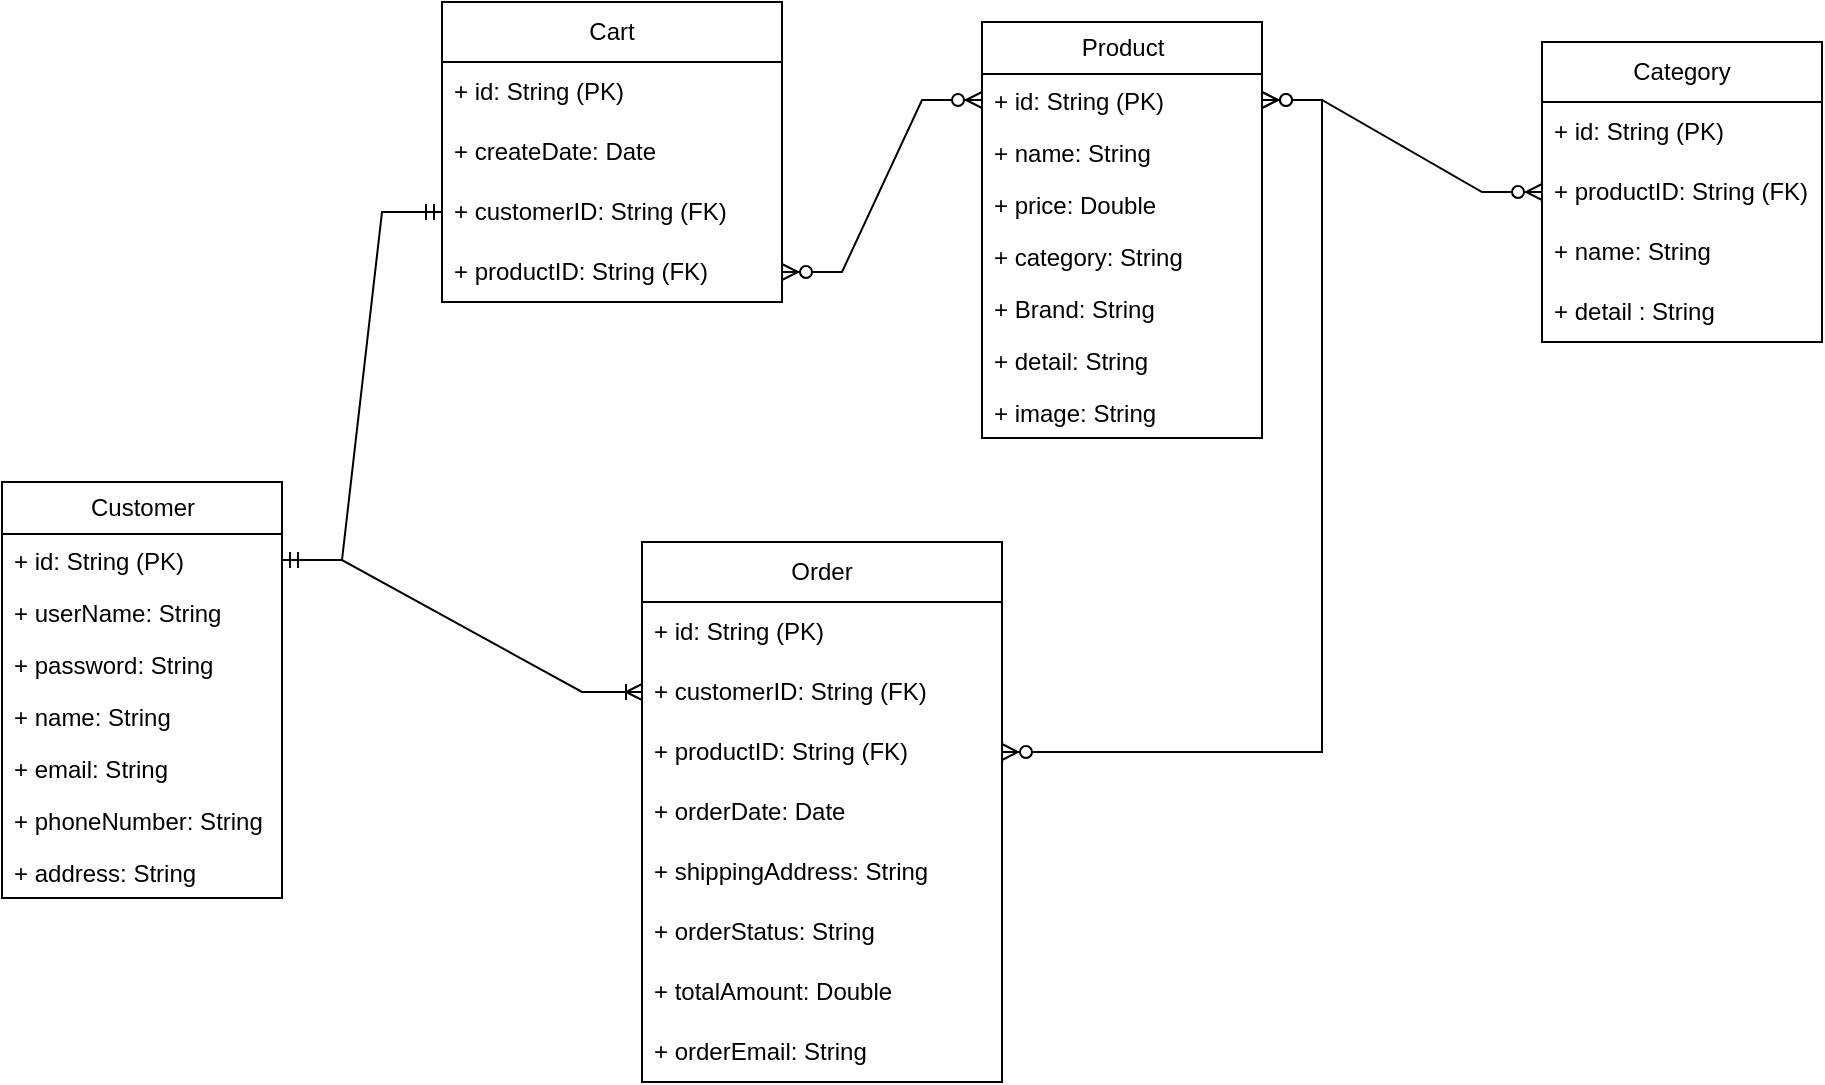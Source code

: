 <mxfile version="24.7.17">
  <diagram name="Trang-1" id="njZZl3vZzI7HbuU0ltzv">
    <mxGraphModel dx="1050" dy="522" grid="1" gridSize="10" guides="1" tooltips="1" connect="1" arrows="1" fold="1" page="1" pageScale="1" pageWidth="827" pageHeight="1169" math="0" shadow="0">
      <root>
        <mxCell id="0" />
        <mxCell id="1" parent="0" />
        <mxCell id="H-eM93KV3evUfod9Bjwc-1" value="Customer" style="swimlane;fontStyle=0;childLayout=stackLayout;horizontal=1;startSize=26;fillColor=none;horizontalStack=0;resizeParent=1;resizeParentMax=0;resizeLast=0;collapsible=1;marginBottom=0;html=1;" parent="1" vertex="1">
          <mxGeometry y="320" width="140" height="208" as="geometry" />
        </mxCell>
        <mxCell id="H-eM93KV3evUfod9Bjwc-2" value="+ id: String (PK)" style="text;strokeColor=none;fillColor=none;align=left;verticalAlign=top;spacingLeft=4;spacingRight=4;overflow=hidden;rotatable=0;points=[[0,0.5],[1,0.5]];portConstraint=eastwest;whiteSpace=wrap;html=1;" parent="H-eM93KV3evUfod9Bjwc-1" vertex="1">
          <mxGeometry y="26" width="140" height="26" as="geometry" />
        </mxCell>
        <mxCell id="H-eM93KV3evUfod9Bjwc-3" value="+ userName: String" style="text;strokeColor=none;fillColor=none;align=left;verticalAlign=top;spacingLeft=4;spacingRight=4;overflow=hidden;rotatable=0;points=[[0,0.5],[1,0.5]];portConstraint=eastwest;whiteSpace=wrap;html=1;" parent="H-eM93KV3evUfod9Bjwc-1" vertex="1">
          <mxGeometry y="52" width="140" height="26" as="geometry" />
        </mxCell>
        <mxCell id="H-eM93KV3evUfod9Bjwc-4" value="+ password: String" style="text;strokeColor=none;fillColor=none;align=left;verticalAlign=top;spacingLeft=4;spacingRight=4;overflow=hidden;rotatable=0;points=[[0,0.5],[1,0.5]];portConstraint=eastwest;whiteSpace=wrap;html=1;" parent="H-eM93KV3evUfod9Bjwc-1" vertex="1">
          <mxGeometry y="78" width="140" height="26" as="geometry" />
        </mxCell>
        <mxCell id="H-eM93KV3evUfod9Bjwc-5" value="+ name:&amp;nbsp;&lt;span style=&quot;color: rgba(0, 0, 0, 0); font-family: monospace; font-size: 0px; text-wrap: nowrap;&quot;&gt;%3CmxGraphModel%3E%3Croot%3E%3CmxCell%20id%3D%220%22%2F%3E%3CmxCell%20id%3D%221%22%20parent%3D%220%22%2F%3E%3CmxCell%20id%3D%222%22%20value%3D%22%2B%20password%3A%20String%22%20style%3D%22text%3BstrokeColor%3Dnone%3BfillColor%3Dnone%3Balign%3Dleft%3BverticalAlign%3Dtop%3BspacingLeft%3D4%3BspacingRight%3D4%3Boverflow%3Dhidden%3Brotatable%3D0%3Bpoints%3D%5B%5B0%2C0.5%5D%2C%5B1%2C0.5%5D%5D%3BportConstraint%3Deastwest%3BwhiteSpace%3Dwrap%3Bhtml%3D1%3B%22%20vertex%3D%221%22%20parent%3D%221%22%3E%3CmxGeometry%20x%3D%22340%22%20y%3D%22298%22%20width%3D%22140%22%20height%3D%2226%22%20as%3D%22geometry%22%2F%3E%3C%2FmxCell%3E%3C%2Froot%3E%3C%2FmxGraphModel%3E&lt;/span&gt;String" style="text;strokeColor=none;fillColor=none;align=left;verticalAlign=top;spacingLeft=4;spacingRight=4;overflow=hidden;rotatable=0;points=[[0,0.5],[1,0.5]];portConstraint=eastwest;whiteSpace=wrap;html=1;" parent="H-eM93KV3evUfod9Bjwc-1" vertex="1">
          <mxGeometry y="104" width="140" height="26" as="geometry" />
        </mxCell>
        <mxCell id="H-eM93KV3evUfod9Bjwc-6" value="+ email: String" style="text;strokeColor=none;fillColor=none;align=left;verticalAlign=top;spacingLeft=4;spacingRight=4;overflow=hidden;rotatable=0;points=[[0,0.5],[1,0.5]];portConstraint=eastwest;whiteSpace=wrap;html=1;" parent="H-eM93KV3evUfod9Bjwc-1" vertex="1">
          <mxGeometry y="130" width="140" height="26" as="geometry" />
        </mxCell>
        <mxCell id="H-eM93KV3evUfod9Bjwc-7" value="+ phoneNumber: String" style="text;strokeColor=none;fillColor=none;align=left;verticalAlign=top;spacingLeft=4;spacingRight=4;overflow=hidden;rotatable=0;points=[[0,0.5],[1,0.5]];portConstraint=eastwest;whiteSpace=wrap;html=1;" parent="H-eM93KV3evUfod9Bjwc-1" vertex="1">
          <mxGeometry y="156" width="140" height="26" as="geometry" />
        </mxCell>
        <mxCell id="H-eM93KV3evUfod9Bjwc-8" value="+ address: String&lt;span style=&quot;color: rgba(0, 0, 0, 0); font-family: monospace; font-size: 0px; text-wrap: nowrap;&quot;&gt;%3CmxGraphModel%3E%3Croot%3E%3CmxCell%20id%3D%220%22%2F%3E%3CmxCell%20id%3D%221%22%20parent%3D%220%22%2F%3E%3CmxCell%20id%3D%222%22%20value%3D%22%2B%20email%3A%20String%22%20style%3D%22text%3BstrokeColor%3Dnone%3BfillColor%3Dnone%3Balign%3Dleft%3BverticalAlign%3Dtop%3BspacingLeft%3D4%3BspacingRight%3D4%3Boverflow%3Dhidden%3Brotatable%3D0%3Bpoints%3D%5B%5B0%2C0.5%5D%2C%5B1%2C0.5%5D%5D%3BportConstraint%3Deastwest%3BwhiteSpace%3Dwrap%3Bhtml%3D1%3B%22%20vertex%3D%221%22%20parent%3D%221%22%3E%3CmxGeometry%20x%3D%22340%22%20y%3D%22350%22%20width%3D%22140%22%20height%3D%2226%22%20as%3D%22geometry%22%2F%3E%3C%2FmxCell%3E%3C%2Froot%3E%3C%2FmxGraphModel%3E&lt;/span&gt;" style="text;strokeColor=none;fillColor=none;align=left;verticalAlign=top;spacingLeft=4;spacingRight=4;overflow=hidden;rotatable=0;points=[[0,0.5],[1,0.5]];portConstraint=eastwest;whiteSpace=wrap;html=1;" parent="H-eM93KV3evUfod9Bjwc-1" vertex="1">
          <mxGeometry y="182" width="140" height="26" as="geometry" />
        </mxCell>
        <mxCell id="H-eM93KV3evUfod9Bjwc-10" value="Product" style="swimlane;fontStyle=0;childLayout=stackLayout;horizontal=1;startSize=26;fillColor=none;horizontalStack=0;resizeParent=1;resizeParentMax=0;resizeLast=0;collapsible=1;marginBottom=0;html=1;" parent="1" vertex="1">
          <mxGeometry x="490" y="90" width="140" height="208" as="geometry" />
        </mxCell>
        <mxCell id="H-eM93KV3evUfod9Bjwc-11" value="+ id: String (PK)" style="text;strokeColor=none;fillColor=none;align=left;verticalAlign=top;spacingLeft=4;spacingRight=4;overflow=hidden;rotatable=0;points=[[0,0.5],[1,0.5]];portConstraint=eastwest;whiteSpace=wrap;html=1;" parent="H-eM93KV3evUfod9Bjwc-10" vertex="1">
          <mxGeometry y="26" width="140" height="26" as="geometry" />
        </mxCell>
        <mxCell id="H-eM93KV3evUfod9Bjwc-12" value="+ name: String" style="text;strokeColor=none;fillColor=none;align=left;verticalAlign=top;spacingLeft=4;spacingRight=4;overflow=hidden;rotatable=0;points=[[0,0.5],[1,0.5]];portConstraint=eastwest;whiteSpace=wrap;html=1;" parent="H-eM93KV3evUfod9Bjwc-10" vertex="1">
          <mxGeometry y="52" width="140" height="26" as="geometry" />
        </mxCell>
        <mxCell id="H-eM93KV3evUfod9Bjwc-13" value="+ price: Double" style="text;strokeColor=none;fillColor=none;align=left;verticalAlign=top;spacingLeft=4;spacingRight=4;overflow=hidden;rotatable=0;points=[[0,0.5],[1,0.5]];portConstraint=eastwest;whiteSpace=wrap;html=1;" parent="H-eM93KV3evUfod9Bjwc-10" vertex="1">
          <mxGeometry y="78" width="140" height="26" as="geometry" />
        </mxCell>
        <mxCell id="H-eM93KV3evUfod9Bjwc-14" value="+ category:&amp;nbsp;&lt;span style=&quot;color: rgba(0, 0, 0, 0); font-family: monospace; font-size: 0px; text-wrap: nowrap;&quot;&gt;%3CmxGraphModel%3E%3Croot%3E%3CmxCell%20id%3D%220%22%2F%3E%3CmxCell%20id%3D%221%22%20parent%3D%220%22%2F%3E%3CmxCell%20id%3D%222%22%20value%3D%22%2B%20password%3A%20String%22%20style%3D%22text%3BstrokeColor%3Dnone%3BfillColor%3Dnone%3Balign%3Dleft%3BverticalAlign%3Dtop%3BspacingLeft%3D4%3BspacingRight%3D4%3Boverflow%3Dhidden%3Brotatable%3D0%3Bpoints%3D%5B%5B0%2C0.5%5D%2C%5B1%2C0.5%5D%5D%3BportConstraint%3Deastwest%3BwhiteSpace%3Dwrap%3Bhtml%3D1%3B%22%20vertex%3D%221%22%20parent%3D%221%22%3E%3CmxGeometry%20x%3D%22340%22%20y%3D%22298%22%20width%3D%22140%22%20height%3D%2226%22%20as%3D%22geometry%22%2F%3E%3C%2FmxCell%3E%3C%2Froot%3E%3C%2FmxGraphModel3E&lt;/span&gt;String" style="text;strokeColor=none;fillColor=none;align=left;verticalAlign=top;spacingLeft=4;spacingRight=4;overflow=hidden;rotatable=0;points=[[0,0.5],[1,0.5]];portConstraint=eastwest;whiteSpace=wrap;html=1;" parent="H-eM93KV3evUfod9Bjwc-10" vertex="1">
          <mxGeometry y="104" width="140" height="26" as="geometry" />
        </mxCell>
        <mxCell id="trQ71umdfGFg-ZQjC3RN-1" value="+ Brand: String" style="text;strokeColor=none;fillColor=none;align=left;verticalAlign=top;spacingLeft=4;spacingRight=4;overflow=hidden;rotatable=0;points=[[0,0.5],[1,0.5]];portConstraint=eastwest;whiteSpace=wrap;html=1;" parent="H-eM93KV3evUfod9Bjwc-10" vertex="1">
          <mxGeometry y="130" width="140" height="26" as="geometry" />
        </mxCell>
        <mxCell id="H-eM93KV3evUfod9Bjwc-15" value="+ detail: String" style="text;strokeColor=none;fillColor=none;align=left;verticalAlign=top;spacingLeft=4;spacingRight=4;overflow=hidden;rotatable=0;points=[[0,0.5],[1,0.5]];portConstraint=eastwest;whiteSpace=wrap;html=1;" parent="H-eM93KV3evUfod9Bjwc-10" vertex="1">
          <mxGeometry y="156" width="140" height="26" as="geometry" />
        </mxCell>
        <mxCell id="zzaJ30Xx6Sc5r-YCZOoo-1" value="+ image: String" style="text;strokeColor=none;fillColor=none;align=left;verticalAlign=top;spacingLeft=4;spacingRight=4;overflow=hidden;rotatable=0;points=[[0,0.5],[1,0.5]];portConstraint=eastwest;whiteSpace=wrap;html=1;" parent="H-eM93KV3evUfod9Bjwc-10" vertex="1">
          <mxGeometry y="182" width="140" height="26" as="geometry" />
        </mxCell>
        <mxCell id="n10Wxte2MFwGt4Q-U3sT-1" value="Order" style="swimlane;fontStyle=0;childLayout=stackLayout;horizontal=1;startSize=30;horizontalStack=0;resizeParent=1;resizeParentMax=0;resizeLast=0;collapsible=1;marginBottom=0;whiteSpace=wrap;html=1;" parent="1" vertex="1">
          <mxGeometry x="320" y="350" width="180" height="270" as="geometry" />
        </mxCell>
        <mxCell id="n10Wxte2MFwGt4Q-U3sT-2" value="+ id: String (PK)" style="text;strokeColor=none;fillColor=none;align=left;verticalAlign=middle;spacingLeft=4;spacingRight=4;overflow=hidden;points=[[0,0.5],[1,0.5]];portConstraint=eastwest;rotatable=0;whiteSpace=wrap;html=1;" parent="n10Wxte2MFwGt4Q-U3sT-1" vertex="1">
          <mxGeometry y="30" width="180" height="30" as="geometry" />
        </mxCell>
        <mxCell id="n10Wxte2MFwGt4Q-U3sT-4" value="+ customerID: String (FK)" style="text;strokeColor=none;fillColor=none;align=left;verticalAlign=middle;spacingLeft=4;spacingRight=4;overflow=hidden;points=[[0,0.5],[1,0.5]];portConstraint=eastwest;rotatable=0;whiteSpace=wrap;html=1;" parent="n10Wxte2MFwGt4Q-U3sT-1" vertex="1">
          <mxGeometry y="60" width="180" height="30" as="geometry" />
        </mxCell>
        <mxCell id="3JI8ifmo2xLfty0UD8sm-5" value="+ productID: String (FK)" style="text;strokeColor=none;fillColor=none;align=left;verticalAlign=middle;spacingLeft=4;spacingRight=4;overflow=hidden;points=[[0,0.5],[1,0.5]];portConstraint=eastwest;rotatable=0;whiteSpace=wrap;html=1;" parent="n10Wxte2MFwGt4Q-U3sT-1" vertex="1">
          <mxGeometry y="90" width="180" height="30" as="geometry" />
        </mxCell>
        <mxCell id="n10Wxte2MFwGt4Q-U3sT-3" value="+ orderDate: Date&amp;nbsp;" style="text;strokeColor=none;fillColor=none;align=left;verticalAlign=middle;spacingLeft=4;spacingRight=4;overflow=hidden;points=[[0,0.5],[1,0.5]];portConstraint=eastwest;rotatable=0;whiteSpace=wrap;html=1;" parent="n10Wxte2MFwGt4Q-U3sT-1" vertex="1">
          <mxGeometry y="120" width="180" height="30" as="geometry" />
        </mxCell>
        <mxCell id="6YcbbHirAQSgFu6zwCjX-5" value="+ shippingAddress: String" style="text;strokeColor=none;fillColor=none;align=left;verticalAlign=middle;spacingLeft=4;spacingRight=4;overflow=hidden;points=[[0,0.5],[1,0.5]];portConstraint=eastwest;rotatable=0;whiteSpace=wrap;html=1;" parent="n10Wxte2MFwGt4Q-U3sT-1" vertex="1">
          <mxGeometry y="150" width="180" height="30" as="geometry" />
        </mxCell>
        <mxCell id="6YcbbHirAQSgFu6zwCjX-6" value="+ orderStatus: String" style="text;strokeColor=none;fillColor=none;align=left;verticalAlign=middle;spacingLeft=4;spacingRight=4;overflow=hidden;points=[[0,0.5],[1,0.5]];portConstraint=eastwest;rotatable=0;whiteSpace=wrap;html=1;" parent="n10Wxte2MFwGt4Q-U3sT-1" vertex="1">
          <mxGeometry y="180" width="180" height="30" as="geometry" />
        </mxCell>
        <mxCell id="n10Wxte2MFwGt4Q-U3sT-7" value="+ totalAmount: Double" style="text;strokeColor=none;fillColor=none;align=left;verticalAlign=middle;spacingLeft=4;spacingRight=4;overflow=hidden;points=[[0,0.5],[1,0.5]];portConstraint=eastwest;rotatable=0;whiteSpace=wrap;html=1;" parent="n10Wxte2MFwGt4Q-U3sT-1" vertex="1">
          <mxGeometry y="210" width="180" height="30" as="geometry" />
        </mxCell>
        <mxCell id="6YcbbHirAQSgFu6zwCjX-7" value="+ orderEmail: String" style="text;strokeColor=none;fillColor=none;align=left;verticalAlign=middle;spacingLeft=4;spacingRight=4;overflow=hidden;points=[[0,0.5],[1,0.5]];portConstraint=eastwest;rotatable=0;whiteSpace=wrap;html=1;" parent="n10Wxte2MFwGt4Q-U3sT-1" vertex="1">
          <mxGeometry y="240" width="180" height="30" as="geometry" />
        </mxCell>
        <mxCell id="n10Wxte2MFwGt4Q-U3sT-10" value="Cart" style="swimlane;fontStyle=0;childLayout=stackLayout;horizontal=1;startSize=30;horizontalStack=0;resizeParent=1;resizeParentMax=0;resizeLast=0;collapsible=1;marginBottom=0;whiteSpace=wrap;html=1;" parent="1" vertex="1">
          <mxGeometry x="220" y="80" width="170" height="150" as="geometry" />
        </mxCell>
        <mxCell id="n10Wxte2MFwGt4Q-U3sT-14" value="+ id: String (PK)" style="text;strokeColor=none;fillColor=none;align=left;verticalAlign=middle;spacingLeft=4;spacingRight=4;overflow=hidden;points=[[0,0.5],[1,0.5]];portConstraint=eastwest;rotatable=0;whiteSpace=wrap;html=1;" parent="n10Wxte2MFwGt4Q-U3sT-10" vertex="1">
          <mxGeometry y="30" width="170" height="30" as="geometry" />
        </mxCell>
        <mxCell id="n10Wxte2MFwGt4Q-U3sT-15" value="+ createDate: Date&amp;nbsp;" style="text;strokeColor=none;fillColor=none;align=left;verticalAlign=middle;spacingLeft=4;spacingRight=4;overflow=hidden;points=[[0,0.5],[1,0.5]];portConstraint=eastwest;rotatable=0;whiteSpace=wrap;html=1;" parent="n10Wxte2MFwGt4Q-U3sT-10" vertex="1">
          <mxGeometry y="60" width="170" height="30" as="geometry" />
        </mxCell>
        <mxCell id="n10Wxte2MFwGt4Q-U3sT-16" value="+ customerID: String (FK)" style="text;strokeColor=none;fillColor=none;align=left;verticalAlign=middle;spacingLeft=4;spacingRight=4;overflow=hidden;points=[[0,0.5],[1,0.5]];portConstraint=eastwest;rotatable=0;whiteSpace=wrap;html=1;" parent="n10Wxte2MFwGt4Q-U3sT-10" vertex="1">
          <mxGeometry y="90" width="170" height="30" as="geometry" />
        </mxCell>
        <mxCell id="n10Wxte2MFwGt4Q-U3sT-17" value="+ productID: String (FK)" style="text;strokeColor=none;fillColor=none;align=left;verticalAlign=middle;spacingLeft=4;spacingRight=4;overflow=hidden;points=[[0,0.5],[1,0.5]];portConstraint=eastwest;rotatable=0;whiteSpace=wrap;html=1;" parent="n10Wxte2MFwGt4Q-U3sT-10" vertex="1">
          <mxGeometry y="120" width="170" height="30" as="geometry" />
        </mxCell>
        <mxCell id="6YcbbHirAQSgFu6zwCjX-12" value="Category" style="swimlane;fontStyle=0;childLayout=stackLayout;horizontal=1;startSize=30;horizontalStack=0;resizeParent=1;resizeParentMax=0;resizeLast=0;collapsible=1;marginBottom=0;whiteSpace=wrap;html=1;" parent="1" vertex="1">
          <mxGeometry x="770" y="100" width="140" height="150" as="geometry" />
        </mxCell>
        <mxCell id="6YcbbHirAQSgFu6zwCjX-13" value="+ id: String (PK)" style="text;strokeColor=none;fillColor=none;align=left;verticalAlign=middle;spacingLeft=4;spacingRight=4;overflow=hidden;points=[[0,0.5],[1,0.5]];portConstraint=eastwest;rotatable=0;whiteSpace=wrap;html=1;" parent="6YcbbHirAQSgFu6zwCjX-12" vertex="1">
          <mxGeometry y="30" width="140" height="30" as="geometry" />
        </mxCell>
        <mxCell id="3JI8ifmo2xLfty0UD8sm-12" value="+ productID: String (FK)" style="text;strokeColor=none;fillColor=none;align=left;verticalAlign=middle;spacingLeft=4;spacingRight=4;overflow=hidden;points=[[0,0.5],[1,0.5]];portConstraint=eastwest;rotatable=0;whiteSpace=wrap;html=1;" parent="6YcbbHirAQSgFu6zwCjX-12" vertex="1">
          <mxGeometry y="60" width="140" height="30" as="geometry" />
        </mxCell>
        <mxCell id="6YcbbHirAQSgFu6zwCjX-14" value="+ name: String" style="text;strokeColor=none;fillColor=none;align=left;verticalAlign=middle;spacingLeft=4;spacingRight=4;overflow=hidden;points=[[0,0.5],[1,0.5]];portConstraint=eastwest;rotatable=0;whiteSpace=wrap;html=1;" parent="6YcbbHirAQSgFu6zwCjX-12" vertex="1">
          <mxGeometry y="90" width="140" height="30" as="geometry" />
        </mxCell>
        <mxCell id="6YcbbHirAQSgFu6zwCjX-15" value="+ detail : String" style="text;strokeColor=none;fillColor=none;align=left;verticalAlign=middle;spacingLeft=4;spacingRight=4;overflow=hidden;points=[[0,0.5],[1,0.5]];portConstraint=eastwest;rotatable=0;whiteSpace=wrap;html=1;" parent="6YcbbHirAQSgFu6zwCjX-12" vertex="1">
          <mxGeometry y="120" width="140" height="30" as="geometry" />
        </mxCell>
        <mxCell id="3JI8ifmo2xLfty0UD8sm-4" value="" style="edgeStyle=entityRelationEdgeStyle;fontSize=12;html=1;endArrow=ERzeroToMany;endFill=1;startArrow=ERzeroToMany;rounded=0;exitX=1;exitY=0.5;exitDx=0;exitDy=0;" parent="1" source="3JI8ifmo2xLfty0UD8sm-5" target="H-eM93KV3evUfod9Bjwc-11" edge="1">
          <mxGeometry width="100" height="100" relative="1" as="geometry">
            <mxPoint x="490" y="420" as="sourcePoint" />
            <mxPoint x="590" y="320" as="targetPoint" />
            <Array as="points">
              <mxPoint x="510" y="560" />
              <mxPoint x="690" y="340" />
              <mxPoint x="650" y="390" />
              <mxPoint x="670" y="390" />
              <mxPoint x="680" y="390" />
            </Array>
          </mxGeometry>
        </mxCell>
        <mxCell id="3JI8ifmo2xLfty0UD8sm-7" value="" style="edgeStyle=entityRelationEdgeStyle;fontSize=12;html=1;endArrow=ERoneToMany;startArrow=ERmandOne;rounded=0;exitX=1;exitY=0.5;exitDx=0;exitDy=0;entryX=0;entryY=0.5;entryDx=0;entryDy=0;" parent="1" source="H-eM93KV3evUfod9Bjwc-2" target="n10Wxte2MFwGt4Q-U3sT-4" edge="1">
          <mxGeometry width="100" height="100" relative="1" as="geometry">
            <mxPoint x="490" y="520" as="sourcePoint" />
            <mxPoint x="590" y="420" as="targetPoint" />
          </mxGeometry>
        </mxCell>
        <mxCell id="3JI8ifmo2xLfty0UD8sm-8" value="" style="edgeStyle=entityRelationEdgeStyle;fontSize=12;html=1;endArrow=ERmandOne;startArrow=ERmandOne;rounded=0;exitX=1;exitY=0.5;exitDx=0;exitDy=0;entryX=0;entryY=0.5;entryDx=0;entryDy=0;" parent="1" source="H-eM93KV3evUfod9Bjwc-2" target="n10Wxte2MFwGt4Q-U3sT-16" edge="1">
          <mxGeometry width="100" height="100" relative="1" as="geometry">
            <mxPoint x="350" y="420" as="sourcePoint" />
            <mxPoint x="450" y="320" as="targetPoint" />
          </mxGeometry>
        </mxCell>
        <mxCell id="3JI8ifmo2xLfty0UD8sm-9" value="" style="edgeStyle=entityRelationEdgeStyle;fontSize=12;html=1;endArrow=ERzeroToMany;endFill=1;startArrow=ERzeroToMany;rounded=0;exitX=1;exitY=0.5;exitDx=0;exitDy=0;entryX=0;entryY=0.5;entryDx=0;entryDy=0;" parent="1" source="n10Wxte2MFwGt4Q-U3sT-17" target="H-eM93KV3evUfod9Bjwc-11" edge="1">
          <mxGeometry width="100" height="100" relative="1" as="geometry">
            <mxPoint x="350" y="320" as="sourcePoint" />
            <mxPoint x="450" y="220" as="targetPoint" />
          </mxGeometry>
        </mxCell>
        <mxCell id="3JI8ifmo2xLfty0UD8sm-10" value="" style="edgeStyle=entityRelationEdgeStyle;fontSize=12;html=1;endArrow=ERzeroToMany;endFill=1;startArrow=ERzeroToMany;rounded=0;entryX=0;entryY=0.5;entryDx=0;entryDy=0;exitX=1;exitY=0.5;exitDx=0;exitDy=0;" parent="1" source="H-eM93KV3evUfod9Bjwc-11" target="3JI8ifmo2xLfty0UD8sm-12" edge="1">
          <mxGeometry width="100" height="100" relative="1" as="geometry">
            <mxPoint x="640" y="130" as="sourcePoint" />
            <mxPoint x="730" y="240" as="targetPoint" />
          </mxGeometry>
        </mxCell>
      </root>
    </mxGraphModel>
  </diagram>
</mxfile>
